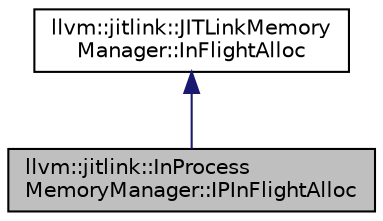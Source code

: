 digraph "llvm::jitlink::InProcessMemoryManager::IPInFlightAlloc"
{
 // LATEX_PDF_SIZE
  bgcolor="transparent";
  edge [fontname="Helvetica",fontsize="10",labelfontname="Helvetica",labelfontsize="10"];
  node [fontname="Helvetica",fontsize="10",shape=record];
  Node1 [label="llvm::jitlink::InProcess\lMemoryManager::IPInFlightAlloc",height=0.2,width=0.4,color="black", fillcolor="grey75", style="filled", fontcolor="black",tooltip=" "];
  Node2 -> Node1 [dir="back",color="midnightblue",fontsize="10",style="solid",fontname="Helvetica"];
  Node2 [label="llvm::jitlink::JITLinkMemory\lManager::InFlightAlloc",height=0.2,width=0.4,color="black",URL="$classllvm_1_1jitlink_1_1JITLinkMemoryManager_1_1InFlightAlloc.html",tooltip="Represents an allocation which has not been finalized yet."];
}
